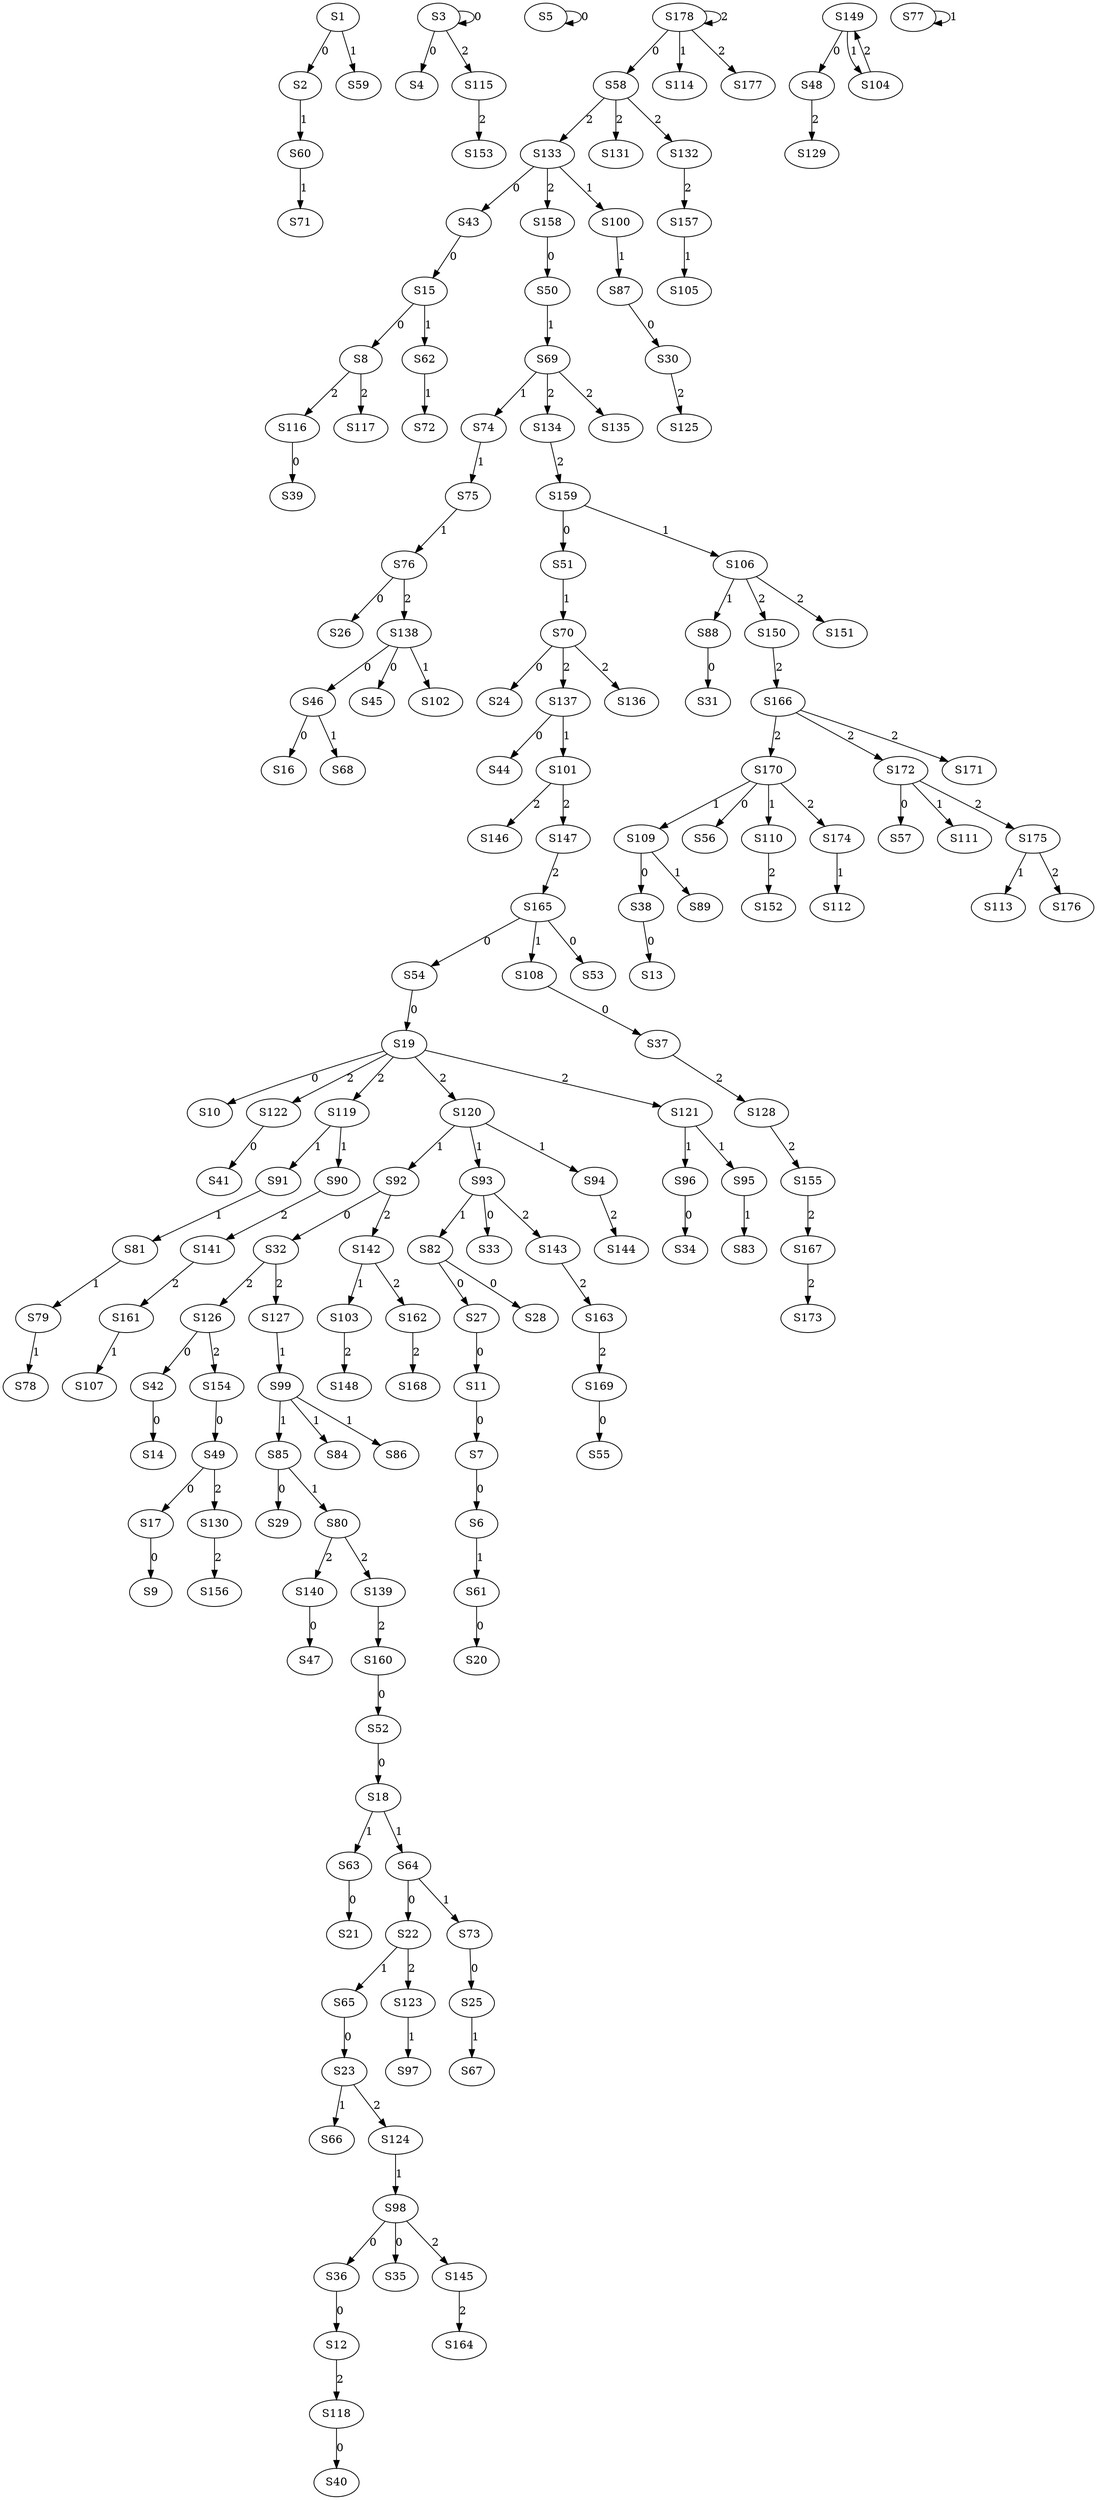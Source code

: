 strict digraph {
	S1 -> S2 [ label = 0 ];
	S3 -> S3 [ label = 0 ];
	S3 -> S4 [ label = 0 ];
	S5 -> S5 [ label = 0 ];
	S7 -> S6 [ label = 0 ];
	S11 -> S7 [ label = 0 ];
	S15 -> S8 [ label = 0 ];
	S17 -> S9 [ label = 0 ];
	S19 -> S10 [ label = 0 ];
	S27 -> S11 [ label = 0 ];
	S36 -> S12 [ label = 0 ];
	S38 -> S13 [ label = 0 ];
	S42 -> S14 [ label = 0 ];
	S43 -> S15 [ label = 0 ];
	S46 -> S16 [ label = 0 ];
	S49 -> S17 [ label = 0 ];
	S52 -> S18 [ label = 0 ];
	S54 -> S19 [ label = 0 ];
	S61 -> S20 [ label = 0 ];
	S63 -> S21 [ label = 0 ];
	S64 -> S22 [ label = 0 ];
	S65 -> S23 [ label = 0 ];
	S70 -> S24 [ label = 0 ];
	S73 -> S25 [ label = 0 ];
	S76 -> S26 [ label = 0 ];
	S82 -> S27 [ label = 0 ];
	S82 -> S28 [ label = 0 ];
	S85 -> S29 [ label = 0 ];
	S87 -> S30 [ label = 0 ];
	S88 -> S31 [ label = 0 ];
	S92 -> S32 [ label = 0 ];
	S93 -> S33 [ label = 0 ];
	S96 -> S34 [ label = 0 ];
	S98 -> S35 [ label = 0 ];
	S98 -> S36 [ label = 0 ];
	S108 -> S37 [ label = 0 ];
	S109 -> S38 [ label = 0 ];
	S116 -> S39 [ label = 0 ];
	S118 -> S40 [ label = 0 ];
	S122 -> S41 [ label = 0 ];
	S126 -> S42 [ label = 0 ];
	S133 -> S43 [ label = 0 ];
	S137 -> S44 [ label = 0 ];
	S138 -> S45 [ label = 0 ];
	S138 -> S46 [ label = 0 ];
	S140 -> S47 [ label = 0 ];
	S149 -> S48 [ label = 0 ];
	S154 -> S49 [ label = 0 ];
	S158 -> S50 [ label = 0 ];
	S159 -> S51 [ label = 0 ];
	S160 -> S52 [ label = 0 ];
	S165 -> S53 [ label = 0 ];
	S165 -> S54 [ label = 0 ];
	S169 -> S55 [ label = 0 ];
	S170 -> S56 [ label = 0 ];
	S172 -> S57 [ label = 0 ];
	S178 -> S58 [ label = 0 ];
	S1 -> S59 [ label = 1 ];
	S2 -> S60 [ label = 1 ];
	S6 -> S61 [ label = 1 ];
	S15 -> S62 [ label = 1 ];
	S18 -> S63 [ label = 1 ];
	S18 -> S64 [ label = 1 ];
	S22 -> S65 [ label = 1 ];
	S23 -> S66 [ label = 1 ];
	S25 -> S67 [ label = 1 ];
	S46 -> S68 [ label = 1 ];
	S50 -> S69 [ label = 1 ];
	S51 -> S70 [ label = 1 ];
	S60 -> S71 [ label = 1 ];
	S62 -> S72 [ label = 1 ];
	S64 -> S73 [ label = 1 ];
	S69 -> S74 [ label = 1 ];
	S74 -> S75 [ label = 1 ];
	S75 -> S76 [ label = 1 ];
	S77 -> S77 [ label = 1 ];
	S79 -> S78 [ label = 1 ];
	S81 -> S79 [ label = 1 ];
	S85 -> S80 [ label = 1 ];
	S91 -> S81 [ label = 1 ];
	S93 -> S82 [ label = 1 ];
	S95 -> S83 [ label = 1 ];
	S99 -> S84 [ label = 1 ];
	S99 -> S85 [ label = 1 ];
	S99 -> S86 [ label = 1 ];
	S100 -> S87 [ label = 1 ];
	S106 -> S88 [ label = 1 ];
	S109 -> S89 [ label = 1 ];
	S119 -> S90 [ label = 1 ];
	S119 -> S91 [ label = 1 ];
	S120 -> S92 [ label = 1 ];
	S120 -> S93 [ label = 1 ];
	S120 -> S94 [ label = 1 ];
	S121 -> S95 [ label = 1 ];
	S121 -> S96 [ label = 1 ];
	S123 -> S97 [ label = 1 ];
	S124 -> S98 [ label = 1 ];
	S127 -> S99 [ label = 1 ];
	S133 -> S100 [ label = 1 ];
	S137 -> S101 [ label = 1 ];
	S138 -> S102 [ label = 1 ];
	S142 -> S103 [ label = 1 ];
	S149 -> S104 [ label = 1 ];
	S157 -> S105 [ label = 1 ];
	S159 -> S106 [ label = 1 ];
	S161 -> S107 [ label = 1 ];
	S165 -> S108 [ label = 1 ];
	S170 -> S109 [ label = 1 ];
	S170 -> S110 [ label = 1 ];
	S172 -> S111 [ label = 1 ];
	S174 -> S112 [ label = 1 ];
	S175 -> S113 [ label = 1 ];
	S178 -> S114 [ label = 1 ];
	S3 -> S115 [ label = 2 ];
	S8 -> S116 [ label = 2 ];
	S8 -> S117 [ label = 2 ];
	S12 -> S118 [ label = 2 ];
	S19 -> S119 [ label = 2 ];
	S19 -> S120 [ label = 2 ];
	S19 -> S121 [ label = 2 ];
	S19 -> S122 [ label = 2 ];
	S22 -> S123 [ label = 2 ];
	S23 -> S124 [ label = 2 ];
	S30 -> S125 [ label = 2 ];
	S32 -> S126 [ label = 2 ];
	S32 -> S127 [ label = 2 ];
	S37 -> S128 [ label = 2 ];
	S48 -> S129 [ label = 2 ];
	S49 -> S130 [ label = 2 ];
	S58 -> S131 [ label = 2 ];
	S58 -> S132 [ label = 2 ];
	S58 -> S133 [ label = 2 ];
	S69 -> S134 [ label = 2 ];
	S69 -> S135 [ label = 2 ];
	S70 -> S136 [ label = 2 ];
	S70 -> S137 [ label = 2 ];
	S76 -> S138 [ label = 2 ];
	S80 -> S139 [ label = 2 ];
	S80 -> S140 [ label = 2 ];
	S90 -> S141 [ label = 2 ];
	S92 -> S142 [ label = 2 ];
	S93 -> S143 [ label = 2 ];
	S94 -> S144 [ label = 2 ];
	S98 -> S145 [ label = 2 ];
	S101 -> S146 [ label = 2 ];
	S101 -> S147 [ label = 2 ];
	S103 -> S148 [ label = 2 ];
	S104 -> S149 [ label = 2 ];
	S106 -> S150 [ label = 2 ];
	S106 -> S151 [ label = 2 ];
	S110 -> S152 [ label = 2 ];
	S115 -> S153 [ label = 2 ];
	S126 -> S154 [ label = 2 ];
	S128 -> S155 [ label = 2 ];
	S130 -> S156 [ label = 2 ];
	S132 -> S157 [ label = 2 ];
	S133 -> S158 [ label = 2 ];
	S134 -> S159 [ label = 2 ];
	S139 -> S160 [ label = 2 ];
	S141 -> S161 [ label = 2 ];
	S142 -> S162 [ label = 2 ];
	S143 -> S163 [ label = 2 ];
	S145 -> S164 [ label = 2 ];
	S147 -> S165 [ label = 2 ];
	S150 -> S166 [ label = 2 ];
	S155 -> S167 [ label = 2 ];
	S162 -> S168 [ label = 2 ];
	S163 -> S169 [ label = 2 ];
	S166 -> S170 [ label = 2 ];
	S166 -> S171 [ label = 2 ];
	S166 -> S172 [ label = 2 ];
	S167 -> S173 [ label = 2 ];
	S170 -> S174 [ label = 2 ];
	S172 -> S175 [ label = 2 ];
	S175 -> S176 [ label = 2 ];
	S178 -> S177 [ label = 2 ];
	S178 -> S178 [ label = 2 ];
}